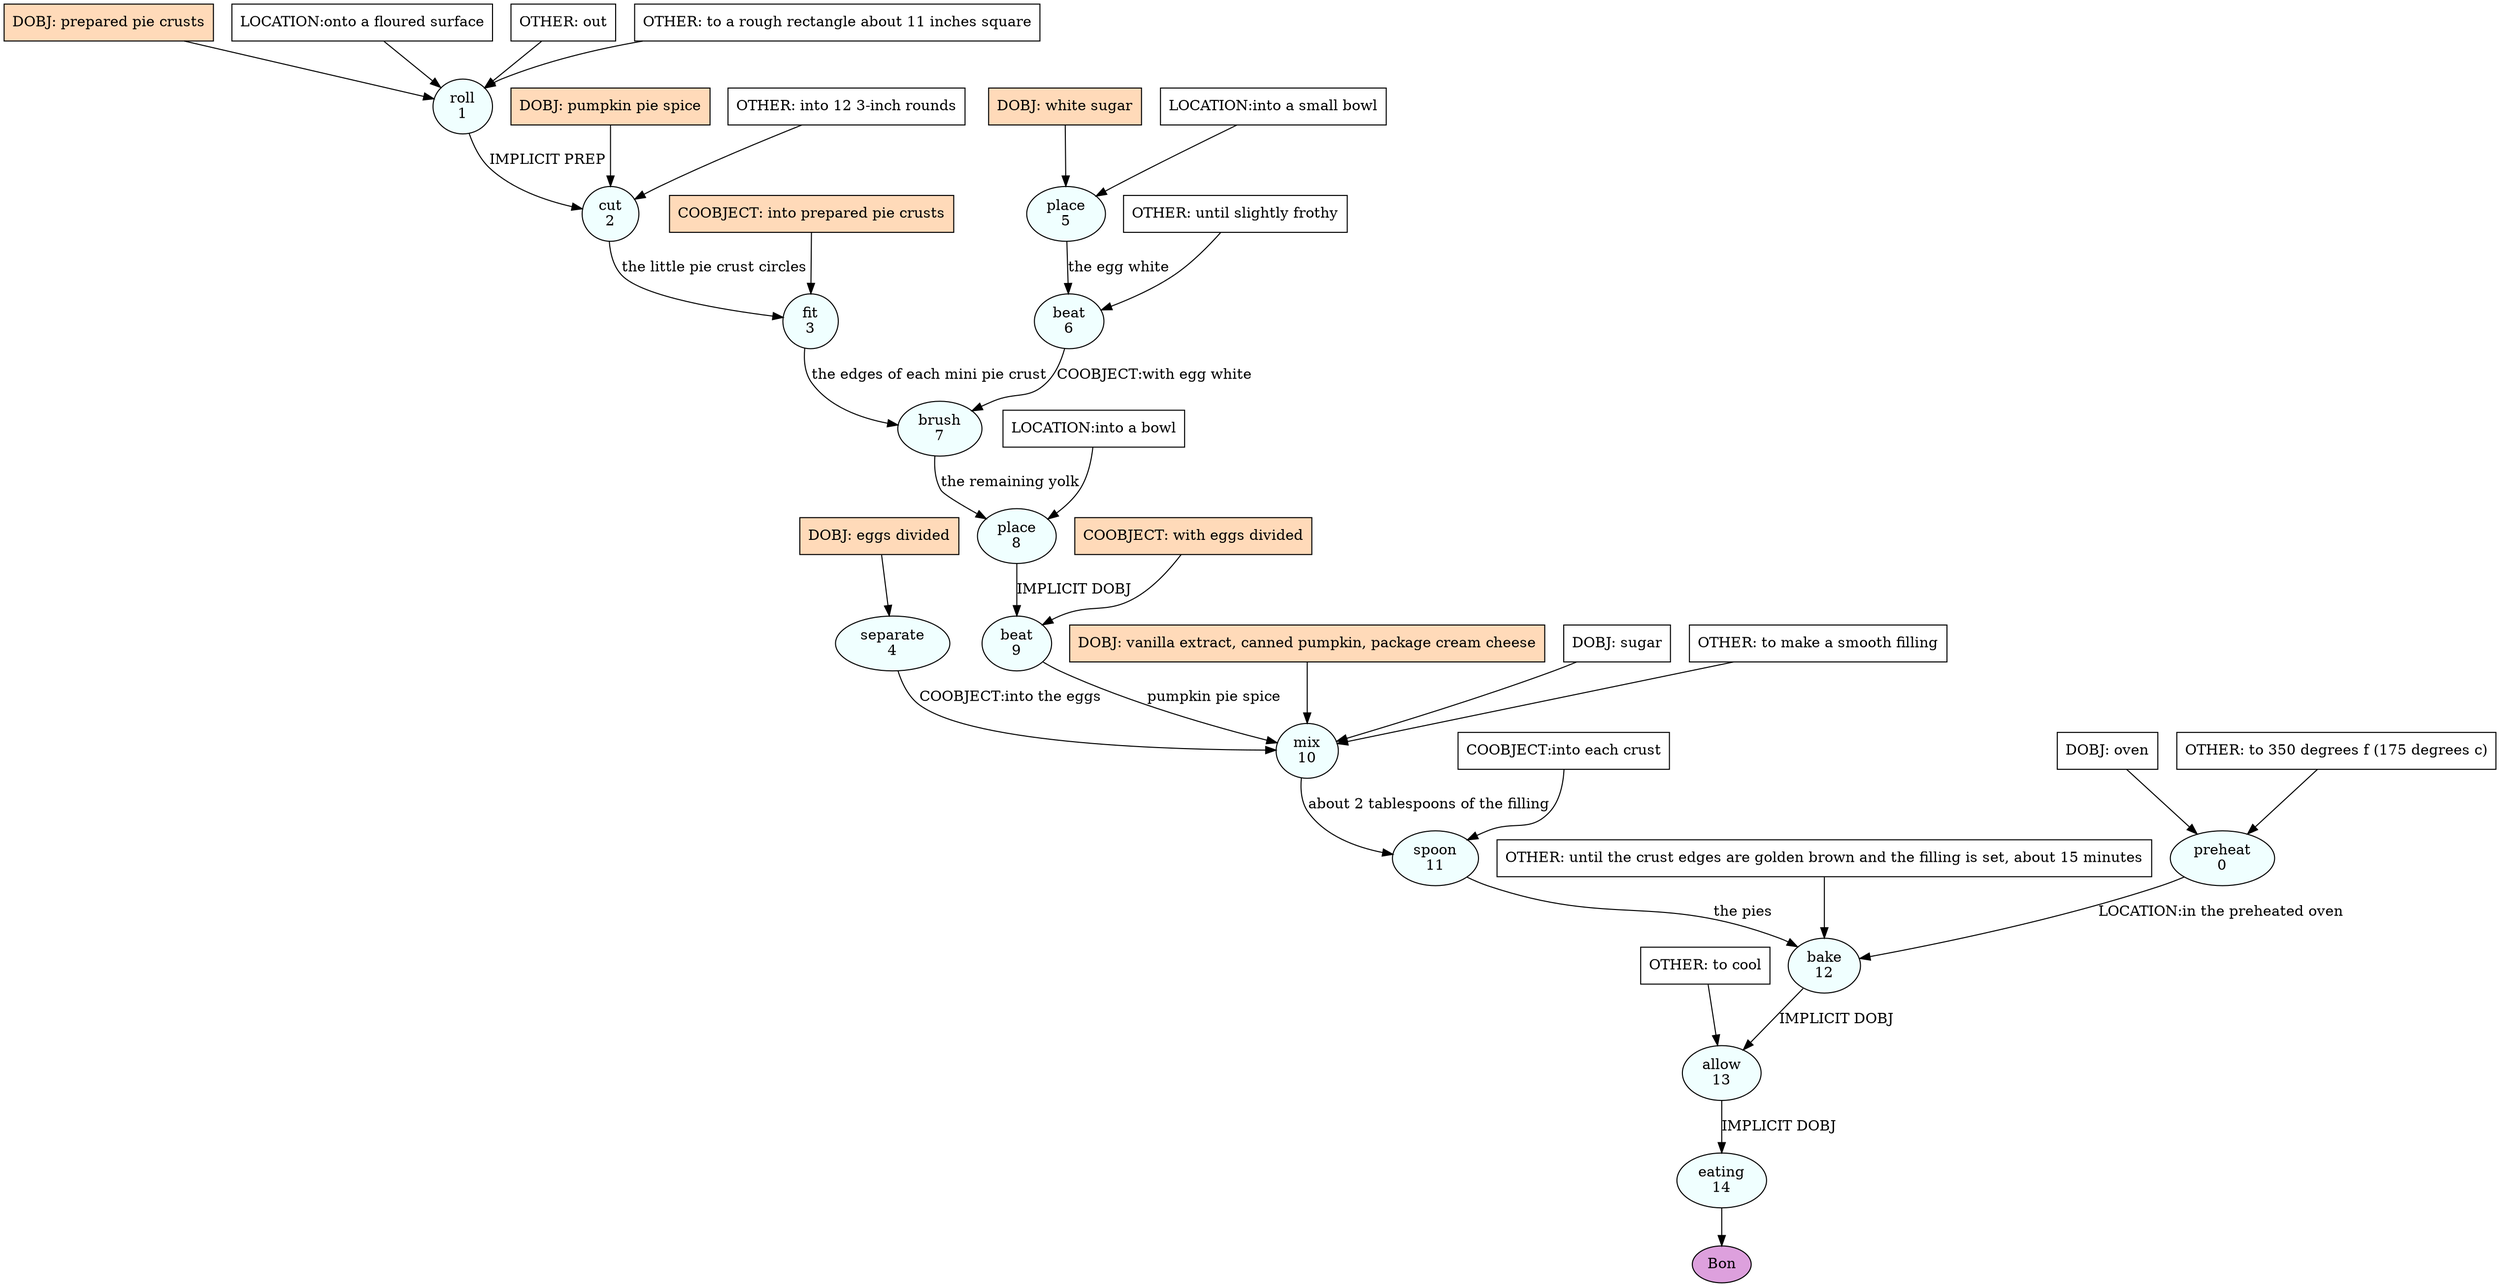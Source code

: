 digraph recipe {
E0[label="preheat
0", shape=oval, style=filled, fillcolor=azure]
E1[label="roll
1", shape=oval, style=filled, fillcolor=azure]
E2[label="cut
2", shape=oval, style=filled, fillcolor=azure]
E3[label="fit
3", shape=oval, style=filled, fillcolor=azure]
E4[label="separate
4", shape=oval, style=filled, fillcolor=azure]
E5[label="place
5", shape=oval, style=filled, fillcolor=azure]
E6[label="beat
6", shape=oval, style=filled, fillcolor=azure]
E7[label="brush
7", shape=oval, style=filled, fillcolor=azure]
E8[label="place
8", shape=oval, style=filled, fillcolor=azure]
E9[label="beat
9", shape=oval, style=filled, fillcolor=azure]
E10[label="mix
10", shape=oval, style=filled, fillcolor=azure]
E11[label="spoon
11", shape=oval, style=filled, fillcolor=azure]
E12[label="bake
12", shape=oval, style=filled, fillcolor=azure]
E13[label="allow
13", shape=oval, style=filled, fillcolor=azure]
E14[label="eating
14", shape=oval, style=filled, fillcolor=azure]
D4[label="DOBJ: eggs divided", shape=box, style=filled, fillcolor=peachpuff]
D4 -> E4
D0[label="DOBJ: oven", shape=box, style=filled, fillcolor=white]
D0 -> E0
O0_0[label="OTHER: to 350 degrees f (175 degrees c)", shape=box, style=filled, fillcolor=white]
O0_0 -> E0
D1[label="DOBJ: prepared pie crusts", shape=box, style=filled, fillcolor=peachpuff]
D1 -> E1
P1_0[label="LOCATION:onto a floured surface", shape=box, style=filled, fillcolor=white]
P1_0 -> E1
O1_0[label="OTHER: out", shape=box, style=filled, fillcolor=white]
O1_0 -> E1
O1_1[label="OTHER: to a rough rectangle about 11 inches square", shape=box, style=filled, fillcolor=white]
O1_1 -> E1
D5[label="DOBJ: white sugar", shape=box, style=filled, fillcolor=peachpuff]
D5 -> E5
P5_0[label="LOCATION:into a small bowl", shape=box, style=filled, fillcolor=white]
P5_0 -> E5
D2_ing[label="DOBJ: pumpkin pie spice", shape=box, style=filled, fillcolor=peachpuff]
D2_ing -> E2
E1 -> E2 [label="IMPLICIT PREP"]
O2_0_0[label="OTHER: into 12 3-inch rounds", shape=box, style=filled, fillcolor=white]
O2_0_0 -> E2
E2 -> E3 [label="the little pie crust circles"]
P3_0_ing[label="COOBJECT: into prepared pie crusts", shape=box, style=filled, fillcolor=peachpuff]
P3_0_ing -> E3
E5 -> E6 [label="the egg white"]
O6_0_0[label="OTHER: until slightly frothy", shape=box, style=filled, fillcolor=white]
O6_0_0 -> E6
E3 -> E7 [label="the edges of each mini pie crust"]
E6 -> E7 [label="COOBJECT:with egg white"]
E7 -> E8 [label="the remaining yolk"]
P8_0_0[label="LOCATION:into a bowl", shape=box, style=filled, fillcolor=white]
P8_0_0 -> E8
E8 -> E9 [label="IMPLICIT DOBJ"]
P9_0_ing[label="COOBJECT: with eggs divided", shape=box, style=filled, fillcolor=peachpuff]
P9_0_ing -> E9
D10_ing[label="DOBJ: vanilla extract, canned pumpkin, package cream cheese", shape=box, style=filled, fillcolor=peachpuff]
D10_ing -> E10
D10_0[label="DOBJ: sugar", shape=box, style=filled, fillcolor=white]
D10_0 -> E10
E9 -> E10 [label="pumpkin pie spice"]
E4 -> E10 [label="COOBJECT:into the eggs"]
O10_0_0[label="OTHER: to make a smooth filling", shape=box, style=filled, fillcolor=white]
O10_0_0 -> E10
E10 -> E11 [label="about 2 tablespoons of the filling"]
P11_0_0[label="COOBJECT:into each crust", shape=box, style=filled, fillcolor=white]
P11_0_0 -> E11
E11 -> E12 [label="the pies"]
E0 -> E12 [label="LOCATION:in the preheated oven"]
O12_0_0[label="OTHER: until the crust edges are golden brown and the filling is set, about 15 minutes", shape=box, style=filled, fillcolor=white]
O12_0_0 -> E12
E12 -> E13 [label="IMPLICIT DOBJ"]
O13_0_0[label="OTHER: to cool", shape=box, style=filled, fillcolor=white]
O13_0_0 -> E13
E13 -> E14 [label="IMPLICIT DOBJ"]
EOR[label="Bon", shape=oval, style=filled, fillcolor=plum]
E14 -> EOR
}
